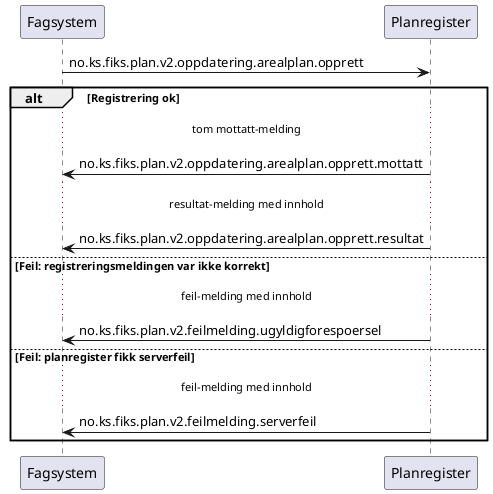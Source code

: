 @startuml

Fagsystem -> Planregister: no.ks.fiks.plan.v2.oppdatering.arealplan.opprett

alt Registrering ok
...tom mottatt-melding...
Fagsystem <- Planregister: no.ks.fiks.plan.v2.oppdatering.arealplan.opprett.mottatt
...resultat-melding med innhold...
Fagsystem <- Planregister: no.ks.fiks.plan.v2.oppdatering.arealplan.opprett.resultat

else Feil: registreringsmeldingen var ikke korrekt
...feil-melding med innhold...

Fagsystem <- Planregister: no.ks.fiks.plan.v2.feilmelding.ugyldigforespoersel

else Feil: planregister fikk serverfeil
...feil-melding med innhold...

Fagsystem <- Planregister: no.ks.fiks.plan.v2.feilmelding.serverfeil

end
@enduml